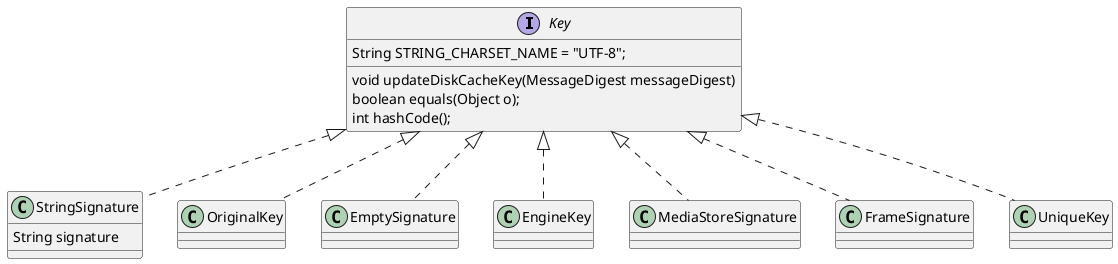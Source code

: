 @startuml
 interface Key {
    String STRING_CHARSET_NAME = "UTF-8";
    void updateDiskCacheKey(MessageDigest messageDigest)
    boolean equals(Object o);
    int hashCode();
}

'UniqueKey in BitmapPreFillRunner (com.bumptech.glide.load.engine.prefill)
'MediaStoreSignature (com.bumptech.glide.signature)
'StringSignature (com.bumptech.glide.signature)
'OriginalKey (com.bumptech.glide.load.engine)
'EngineKey (com.bumptech.glide.load.engine)
'FrameSignature in GifFrameLoader (com.bumptech.glide.load.resource.gif)
'EmptySignature (com.bumptech.glide.signature)


class StringSignature{
String signature
}
Key <|.. StringSignature
Key <|.. OriginalKey
Key <|.. EmptySignature
Key <|.. EngineKey
Key <|.. MediaStoreSignature
Key <|.. FrameSignature
Key <|.. UniqueKey

@enduml